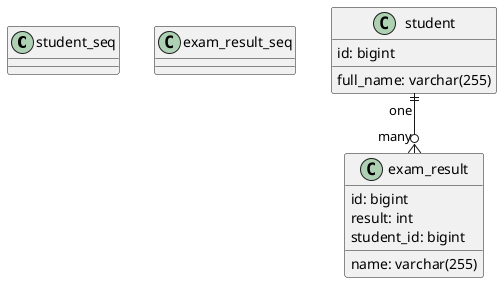 @startuml
'https://plantuml.com/class-diagram

class student_seq

class exam_result_seq

class student {
    id: bigint
    full_name: varchar(255)
}

class exam_result {
    id: bigint
    name: varchar(255)
    result: int
    student_id: bigint
}

student "one" ||--o{ "many" exam_result

@enduml